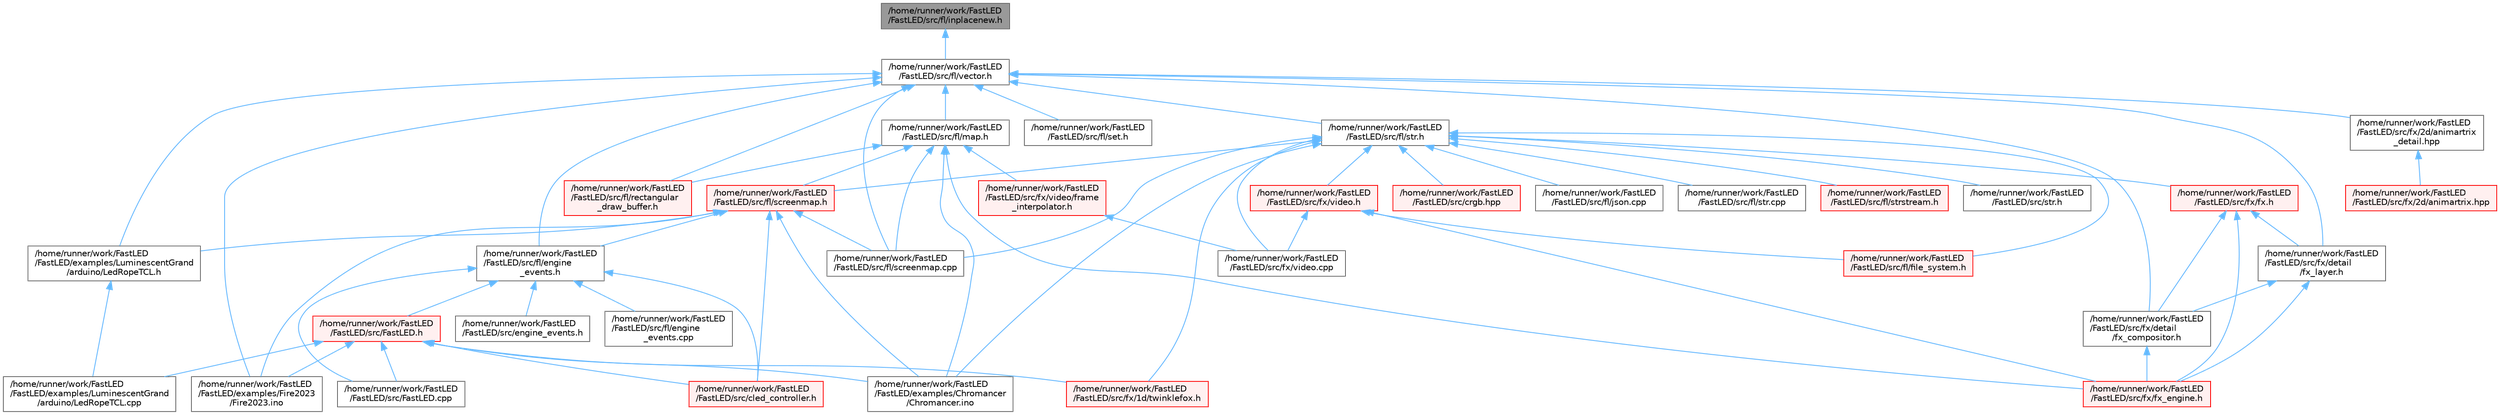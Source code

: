 digraph "/home/runner/work/FastLED/FastLED/src/fl/inplacenew.h"
{
 // LATEX_PDF_SIZE
  bgcolor="transparent";
  edge [fontname=Helvetica,fontsize=10,labelfontname=Helvetica,labelfontsize=10];
  node [fontname=Helvetica,fontsize=10,shape=box,height=0.2,width=0.4];
  Node1 [id="Node000001",label="/home/runner/work/FastLED\l/FastLED/src/fl/inplacenew.h",height=0.2,width=0.4,color="gray40", fillcolor="grey60", style="filled", fontcolor="black",tooltip=" "];
  Node1 -> Node2 [id="edge1_Node000001_Node000002",dir="back",color="steelblue1",style="solid",tooltip=" "];
  Node2 [id="Node000002",label="/home/runner/work/FastLED\l/FastLED/src/fl/vector.h",height=0.2,width=0.4,color="grey40", fillcolor="white", style="filled",URL="$d6/d68/vector_8h.html",tooltip=" "];
  Node2 -> Node3 [id="edge2_Node000002_Node000003",dir="back",color="steelblue1",style="solid",tooltip=" "];
  Node3 [id="Node000003",label="/home/runner/work/FastLED\l/FastLED/examples/Fire2023\l/Fire2023.ino",height=0.2,width=0.4,color="grey40", fillcolor="white", style="filled",URL="$d8/d2c/_fire2023_8ino.html",tooltip=" "];
  Node2 -> Node4 [id="edge3_Node000002_Node000004",dir="back",color="steelblue1",style="solid",tooltip=" "];
  Node4 [id="Node000004",label="/home/runner/work/FastLED\l/FastLED/examples/LuminescentGrand\l/arduino/LedRopeTCL.h",height=0.2,width=0.4,color="grey40", fillcolor="white", style="filled",URL="$d9/d7e/_led_rope_t_c_l_8h.html",tooltip=" "];
  Node4 -> Node5 [id="edge4_Node000004_Node000005",dir="back",color="steelblue1",style="solid",tooltip=" "];
  Node5 [id="Node000005",label="/home/runner/work/FastLED\l/FastLED/examples/LuminescentGrand\l/arduino/LedRopeTCL.cpp",height=0.2,width=0.4,color="grey40", fillcolor="white", style="filled",URL="$d6/dc9/_led_rope_t_c_l_8cpp.html",tooltip=" "];
  Node2 -> Node6 [id="edge5_Node000002_Node000006",dir="back",color="steelblue1",style="solid",tooltip=" "];
  Node6 [id="Node000006",label="/home/runner/work/FastLED\l/FastLED/src/fl/engine\l_events.h",height=0.2,width=0.4,color="grey40", fillcolor="white", style="filled",URL="$dc/dd9/fl_2engine__events_8h.html",tooltip=" "];
  Node6 -> Node7 [id="edge6_Node000006_Node000007",dir="back",color="steelblue1",style="solid",tooltip=" "];
  Node7 [id="Node000007",label="/home/runner/work/FastLED\l/FastLED/src/FastLED.cpp",height=0.2,width=0.4,color="grey40", fillcolor="white", style="filled",URL="$d6/dda/_fast_l_e_d_8cpp.html",tooltip="Central source file for FastLED, implements the CFastLED class/object."];
  Node6 -> Node8 [id="edge7_Node000006_Node000008",dir="back",color="steelblue1",style="solid",tooltip=" "];
  Node8 [id="Node000008",label="/home/runner/work/FastLED\l/FastLED/src/FastLED.h",height=0.2,width=0.4,color="red", fillcolor="#FFF0F0", style="filled",URL="$db/d97/_fast_l_e_d_8h.html",tooltip="central include file for FastLED, defines the CFastLED class/object"];
  Node8 -> Node17 [id="edge8_Node000008_Node000017",dir="back",color="steelblue1",style="solid",tooltip=" "];
  Node17 [id="Node000017",label="/home/runner/work/FastLED\l/FastLED/examples/Chromancer\l/Chromancer.ino",height=0.2,width=0.4,color="grey40", fillcolor="white", style="filled",URL="$d1/ddb/_chromancer_8ino.html",tooltip=" "];
  Node8 -> Node3 [id="edge9_Node000008_Node000003",dir="back",color="steelblue1",style="solid",tooltip=" "];
  Node8 -> Node5 [id="edge10_Node000008_Node000005",dir="back",color="steelblue1",style="solid",tooltip=" "];
  Node8 -> Node7 [id="edge11_Node000008_Node000007",dir="back",color="steelblue1",style="solid",tooltip=" "];
  Node8 -> Node69 [id="edge12_Node000008_Node000069",dir="back",color="steelblue1",style="solid",tooltip=" "];
  Node69 [id="Node000069",label="/home/runner/work/FastLED\l/FastLED/src/cled_controller.h",height=0.2,width=0.4,color="red", fillcolor="#FFF0F0", style="filled",URL="$db/d6d/cled__controller_8h.html",tooltip="base definitions used by led controllers for writing out led data"];
  Node8 -> Node94 [id="edge13_Node000008_Node000094",dir="back",color="steelblue1",style="solid",tooltip=" "];
  Node94 [id="Node000094",label="/home/runner/work/FastLED\l/FastLED/src/fx/1d/twinklefox.h",height=0.2,width=0.4,color="red", fillcolor="#FFF0F0", style="filled",URL="$d1/df6/twinklefox_8h.html",tooltip=" "];
  Node6 -> Node69 [id="edge14_Node000006_Node000069",dir="back",color="steelblue1",style="solid",tooltip=" "];
  Node6 -> Node118 [id="edge15_Node000006_Node000118",dir="back",color="steelblue1",style="solid",tooltip=" "];
  Node118 [id="Node000118",label="/home/runner/work/FastLED\l/FastLED/src/engine_events.h",height=0.2,width=0.4,color="grey40", fillcolor="white", style="filled",URL="$db/dc0/engine__events_8h.html",tooltip=" "];
  Node6 -> Node119 [id="edge16_Node000006_Node000119",dir="back",color="steelblue1",style="solid",tooltip=" "];
  Node119 [id="Node000119",label="/home/runner/work/FastLED\l/FastLED/src/fl/engine\l_events.cpp",height=0.2,width=0.4,color="grey40", fillcolor="white", style="filled",URL="$d5/d7d/engine__events_8cpp.html",tooltip=" "];
  Node2 -> Node120 [id="edge17_Node000002_Node000120",dir="back",color="steelblue1",style="solid",tooltip=" "];
  Node120 [id="Node000120",label="/home/runner/work/FastLED\l/FastLED/src/fl/map.h",height=0.2,width=0.4,color="grey40", fillcolor="white", style="filled",URL="$dc/db7/map_8h.html",tooltip=" "];
  Node120 -> Node17 [id="edge18_Node000120_Node000017",dir="back",color="steelblue1",style="solid",tooltip=" "];
  Node120 -> Node121 [id="edge19_Node000120_Node000121",dir="back",color="steelblue1",style="solid",tooltip=" "];
  Node121 [id="Node000121",label="/home/runner/work/FastLED\l/FastLED/src/fl/rectangular\l_draw_buffer.h",height=0.2,width=0.4,color="red", fillcolor="#FFF0F0", style="filled",URL="$d9/df3/rectangular__draw__buffer_8h.html",tooltip=" "];
  Node120 -> Node123 [id="edge20_Node000120_Node000123",dir="back",color="steelblue1",style="solid",tooltip=" "];
  Node123 [id="Node000123",label="/home/runner/work/FastLED\l/FastLED/src/fl/screenmap.cpp",height=0.2,width=0.4,color="grey40", fillcolor="white", style="filled",URL="$d9/d6f/screenmap_8cpp.html",tooltip=" "];
  Node120 -> Node124 [id="edge21_Node000120_Node000124",dir="back",color="steelblue1",style="solid",tooltip=" "];
  Node124 [id="Node000124",label="/home/runner/work/FastLED\l/FastLED/src/fl/screenmap.h",height=0.2,width=0.4,color="red", fillcolor="#FFF0F0", style="filled",URL="$d7/d0d/fl_2screenmap_8h.html",tooltip=" "];
  Node124 -> Node17 [id="edge22_Node000124_Node000017",dir="back",color="steelblue1",style="solid",tooltip=" "];
  Node124 -> Node3 [id="edge23_Node000124_Node000003",dir="back",color="steelblue1",style="solid",tooltip=" "];
  Node124 -> Node4 [id="edge24_Node000124_Node000004",dir="back",color="steelblue1",style="solid",tooltip=" "];
  Node124 -> Node69 [id="edge25_Node000124_Node000069",dir="back",color="steelblue1",style="solid",tooltip=" "];
  Node124 -> Node6 [id="edge26_Node000124_Node000006",dir="back",color="steelblue1",style="solid",tooltip=" "];
  Node124 -> Node123 [id="edge27_Node000124_Node000123",dir="back",color="steelblue1",style="solid",tooltip=" "];
  Node120 -> Node128 [id="edge28_Node000120_Node000128",dir="back",color="steelblue1",style="solid",tooltip=" "];
  Node128 [id="Node000128",label="/home/runner/work/FastLED\l/FastLED/src/fx/fx_engine.h",height=0.2,width=0.4,color="red", fillcolor="#FFF0F0", style="filled",URL="$d9/d3c/fx__engine_8h.html",tooltip=" "];
  Node120 -> Node130 [id="edge29_Node000120_Node000130",dir="back",color="steelblue1",style="solid",tooltip=" "];
  Node130 [id="Node000130",label="/home/runner/work/FastLED\l/FastLED/src/fx/video/frame\l_interpolator.h",height=0.2,width=0.4,color="red", fillcolor="#FFF0F0", style="filled",URL="$d3/dda/frame__interpolator_8h.html",tooltip=" "];
  Node130 -> Node131 [id="edge30_Node000130_Node000131",dir="back",color="steelblue1",style="solid",tooltip=" "];
  Node131 [id="Node000131",label="/home/runner/work/FastLED\l/FastLED/src/fx/video.cpp",height=0.2,width=0.4,color="grey40", fillcolor="white", style="filled",URL="$d0/d05/video_8cpp.html",tooltip=" "];
  Node2 -> Node121 [id="edge31_Node000002_Node000121",dir="back",color="steelblue1",style="solid",tooltip=" "];
  Node2 -> Node123 [id="edge32_Node000002_Node000123",dir="back",color="steelblue1",style="solid",tooltip=" "];
  Node2 -> Node135 [id="edge33_Node000002_Node000135",dir="back",color="steelblue1",style="solid",tooltip=" "];
  Node135 [id="Node000135",label="/home/runner/work/FastLED\l/FastLED/src/fl/set.h",height=0.2,width=0.4,color="grey40", fillcolor="white", style="filled",URL="$d4/d13/set_8h.html",tooltip=" "];
  Node2 -> Node136 [id="edge34_Node000002_Node000136",dir="back",color="steelblue1",style="solid",tooltip=" "];
  Node136 [id="Node000136",label="/home/runner/work/FastLED\l/FastLED/src/fl/str.h",height=0.2,width=0.4,color="grey40", fillcolor="white", style="filled",URL="$dc/d0e/fl_2str_8h.html",tooltip=" "];
  Node136 -> Node17 [id="edge35_Node000136_Node000017",dir="back",color="steelblue1",style="solid",tooltip=" "];
  Node136 -> Node106 [id="edge36_Node000136_Node000106",dir="back",color="steelblue1",style="solid",tooltip=" "];
  Node106 [id="Node000106",label="/home/runner/work/FastLED\l/FastLED/src/crgb.hpp",height=0.2,width=0.4,color="red", fillcolor="#FFF0F0", style="filled",URL="$d0/d4b/crgb_8hpp.html",tooltip="Defines utility functions for the red, green, and blue (RGB) pixel struct."];
  Node136 -> Node137 [id="edge37_Node000136_Node000137",dir="back",color="steelblue1",style="solid",tooltip=" "];
  Node137 [id="Node000137",label="/home/runner/work/FastLED\l/FastLED/src/fl/file_system.h",height=0.2,width=0.4,color="red", fillcolor="#FFF0F0", style="filled",URL="$d9/d28/fl_2file__system_8h.html",tooltip=" "];
  Node136 -> Node141 [id="edge38_Node000136_Node000141",dir="back",color="steelblue1",style="solid",tooltip=" "];
  Node141 [id="Node000141",label="/home/runner/work/FastLED\l/FastLED/src/fl/json.cpp",height=0.2,width=0.4,color="grey40", fillcolor="white", style="filled",URL="$dd/d55/json_8cpp.html",tooltip=" "];
  Node136 -> Node123 [id="edge39_Node000136_Node000123",dir="back",color="steelblue1",style="solid",tooltip=" "];
  Node136 -> Node124 [id="edge40_Node000136_Node000124",dir="back",color="steelblue1",style="solid",tooltip=" "];
  Node136 -> Node142 [id="edge41_Node000136_Node000142",dir="back",color="steelblue1",style="solid",tooltip=" "];
  Node142 [id="Node000142",label="/home/runner/work/FastLED\l/FastLED/src/fl/str.cpp",height=0.2,width=0.4,color="grey40", fillcolor="white", style="filled",URL="$d1/d1f/str_8cpp.html",tooltip=" "];
  Node136 -> Node143 [id="edge42_Node000136_Node000143",dir="back",color="steelblue1",style="solid",tooltip=" "];
  Node143 [id="Node000143",label="/home/runner/work/FastLED\l/FastLED/src/fl/strstream.h",height=0.2,width=0.4,color="red", fillcolor="#FFF0F0", style="filled",URL="$d8/d00/strstream_8h.html",tooltip=" "];
  Node136 -> Node94 [id="edge43_Node000136_Node000094",dir="back",color="steelblue1",style="solid",tooltip=" "];
  Node136 -> Node155 [id="edge44_Node000136_Node000155",dir="back",color="steelblue1",style="solid",tooltip=" "];
  Node155 [id="Node000155",label="/home/runner/work/FastLED\l/FastLED/src/fx/fx.h",height=0.2,width=0.4,color="red", fillcolor="#FFF0F0", style="filled",URL="$d2/d0c/fx_8h.html",tooltip=" "];
  Node155 -> Node151 [id="edge45_Node000155_Node000151",dir="back",color="steelblue1",style="solid",tooltip=" "];
  Node151 [id="Node000151",label="/home/runner/work/FastLED\l/FastLED/src/fx/detail\l/fx_compositor.h",height=0.2,width=0.4,color="grey40", fillcolor="white", style="filled",URL="$d5/d6b/fx__compositor_8h.html",tooltip=" "];
  Node151 -> Node128 [id="edge46_Node000151_Node000128",dir="back",color="steelblue1",style="solid",tooltip=" "];
  Node155 -> Node150 [id="edge47_Node000155_Node000150",dir="back",color="steelblue1",style="solid",tooltip=" "];
  Node150 [id="Node000150",label="/home/runner/work/FastLED\l/FastLED/src/fx/detail\l/fx_layer.h",height=0.2,width=0.4,color="grey40", fillcolor="white", style="filled",URL="$d7/d2f/fx__layer_8h.html",tooltip=" "];
  Node150 -> Node151 [id="edge48_Node000150_Node000151",dir="back",color="steelblue1",style="solid",tooltip=" "];
  Node150 -> Node128 [id="edge49_Node000150_Node000128",dir="back",color="steelblue1",style="solid",tooltip=" "];
  Node155 -> Node128 [id="edge50_Node000155_Node000128",dir="back",color="steelblue1",style="solid",tooltip=" "];
  Node136 -> Node131 [id="edge51_Node000136_Node000131",dir="back",color="steelblue1",style="solid",tooltip=" "];
  Node136 -> Node157 [id="edge52_Node000136_Node000157",dir="back",color="steelblue1",style="solid",tooltip=" "];
  Node157 [id="Node000157",label="/home/runner/work/FastLED\l/FastLED/src/fx/video.h",height=0.2,width=0.4,color="red", fillcolor="#FFF0F0", style="filled",URL="$dd/d78/video_8h.html",tooltip=" "];
  Node157 -> Node137 [id="edge53_Node000157_Node000137",dir="back",color="steelblue1",style="solid",tooltip=" "];
  Node157 -> Node128 [id="edge54_Node000157_Node000128",dir="back",color="steelblue1",style="solid",tooltip=" "];
  Node157 -> Node131 [id="edge55_Node000157_Node000131",dir="back",color="steelblue1",style="solid",tooltip=" "];
  Node136 -> Node160 [id="edge56_Node000136_Node000160",dir="back",color="steelblue1",style="solid",tooltip=" "];
  Node160 [id="Node000160",label="/home/runner/work/FastLED\l/FastLED/src/str.h",height=0.2,width=0.4,color="grey40", fillcolor="white", style="filled",URL="$d1/d93/str_8h.html",tooltip=" "];
  Node2 -> Node161 [id="edge57_Node000002_Node000161",dir="back",color="steelblue1",style="solid",tooltip=" "];
  Node161 [id="Node000161",label="/home/runner/work/FastLED\l/FastLED/src/fx/2d/animartrix\l_detail.hpp",height=0.2,width=0.4,color="grey40", fillcolor="white", style="filled",URL="$d3/d3b/animartrix__detail_8hpp.html",tooltip=" "];
  Node161 -> Node153 [id="edge58_Node000161_Node000153",dir="back",color="steelblue1",style="solid",tooltip=" "];
  Node153 [id="Node000153",label="/home/runner/work/FastLED\l/FastLED/src/fx/2d/animartrix.hpp",height=0.2,width=0.4,color="red", fillcolor="#FFF0F0", style="filled",URL="$d3/dc3/animartrix_8hpp.html",tooltip=" "];
  Node2 -> Node151 [id="edge59_Node000002_Node000151",dir="back",color="steelblue1",style="solid",tooltip=" "];
  Node2 -> Node150 [id="edge60_Node000002_Node000150",dir="back",color="steelblue1",style="solid",tooltip=" "];
}
